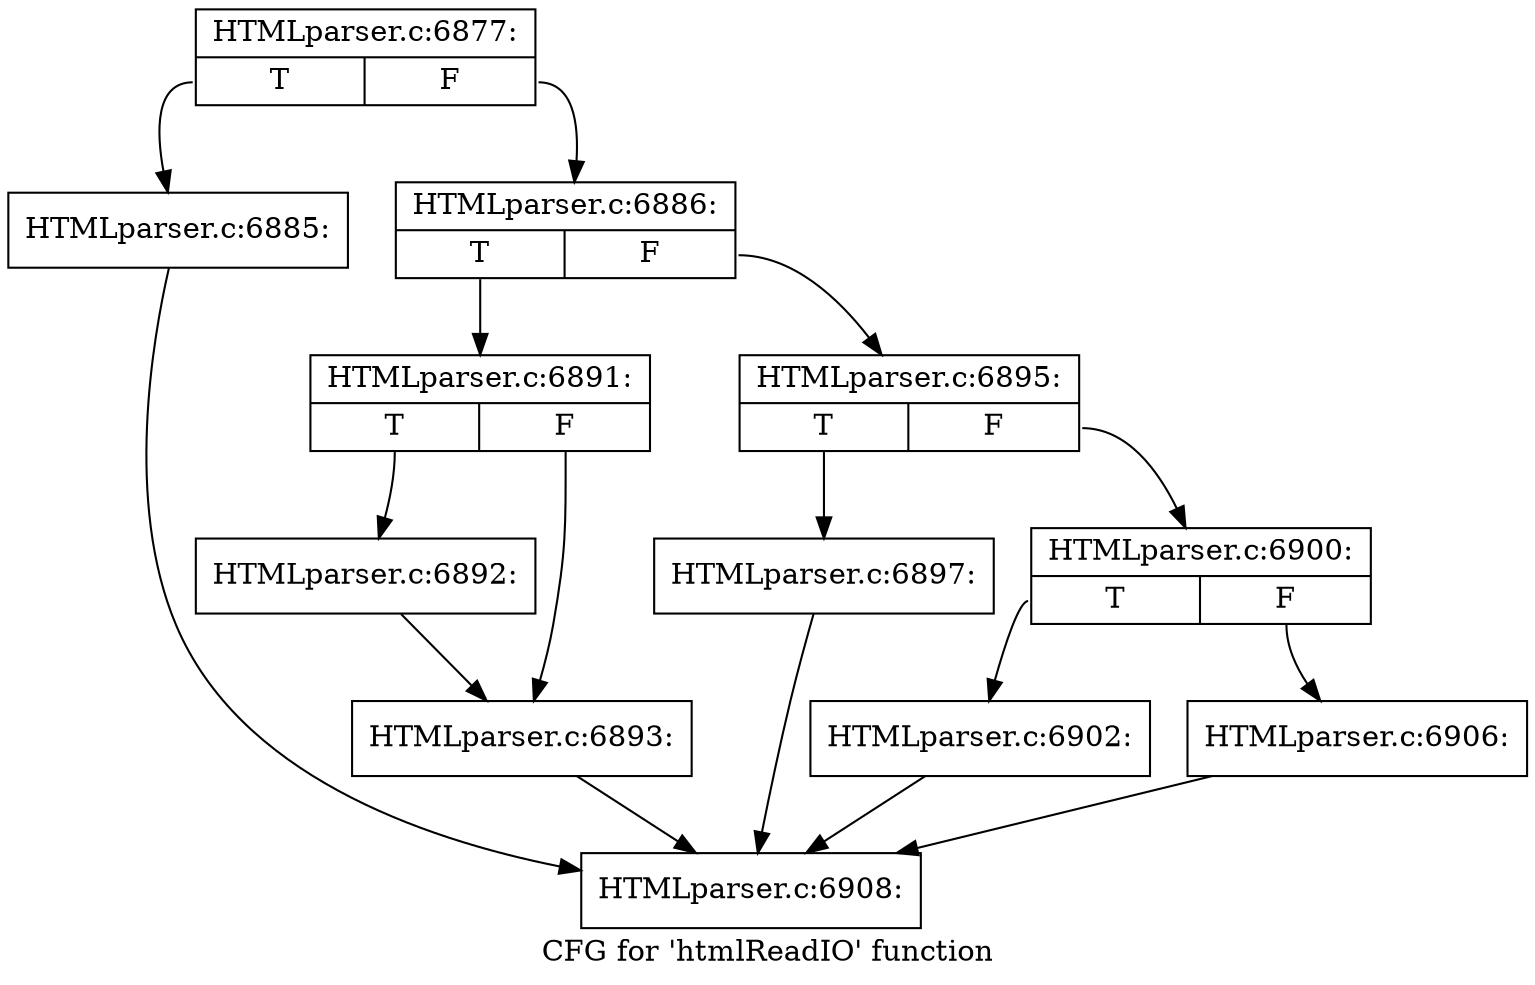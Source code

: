 digraph "CFG for 'htmlReadIO' function" {
	label="CFG for 'htmlReadIO' function";

	Node0x454e690 [shape=record,label="{HTMLparser.c:6877:|{<s0>T|<s1>F}}"];
	Node0x454e690:s0 -> Node0x4556cc0;
	Node0x454e690:s1 -> Node0x4556d10;
	Node0x4556cc0 [shape=record,label="{HTMLparser.c:6885:}"];
	Node0x4556cc0 -> Node0x4555190;
	Node0x4556d10 [shape=record,label="{HTMLparser.c:6886:|{<s0>T|<s1>F}}"];
	Node0x4556d10:s0 -> Node0x4557b20;
	Node0x4556d10:s1 -> Node0x4557e50;
	Node0x4557b20 [shape=record,label="{HTMLparser.c:6891:|{<s0>T|<s1>F}}"];
	Node0x4557b20:s0 -> Node0x4557e00;
	Node0x4557b20:s1 -> Node0x4558290;
	Node0x4557e00 [shape=record,label="{HTMLparser.c:6892:}"];
	Node0x4557e00 -> Node0x4558290;
	Node0x4558290 [shape=record,label="{HTMLparser.c:6893:}"];
	Node0x4558290 -> Node0x4555190;
	Node0x4557e50 [shape=record,label="{HTMLparser.c:6895:|{<s0>T|<s1>F}}"];
	Node0x4557e50:s0 -> Node0x4558910;
	Node0x4557e50:s1 -> Node0x4558960;
	Node0x4558910 [shape=record,label="{HTMLparser.c:6897:}"];
	Node0x4558910 -> Node0x4555190;
	Node0x4558960 [shape=record,label="{HTMLparser.c:6900:|{<s0>T|<s1>F}}"];
	Node0x4558960:s0 -> Node0x45592f0;
	Node0x4558960:s1 -> Node0x4559340;
	Node0x45592f0 [shape=record,label="{HTMLparser.c:6902:}"];
	Node0x45592f0 -> Node0x4555190;
	Node0x4559340 [shape=record,label="{HTMLparser.c:6906:}"];
	Node0x4559340 -> Node0x4555190;
	Node0x4555190 [shape=record,label="{HTMLparser.c:6908:}"];
}
